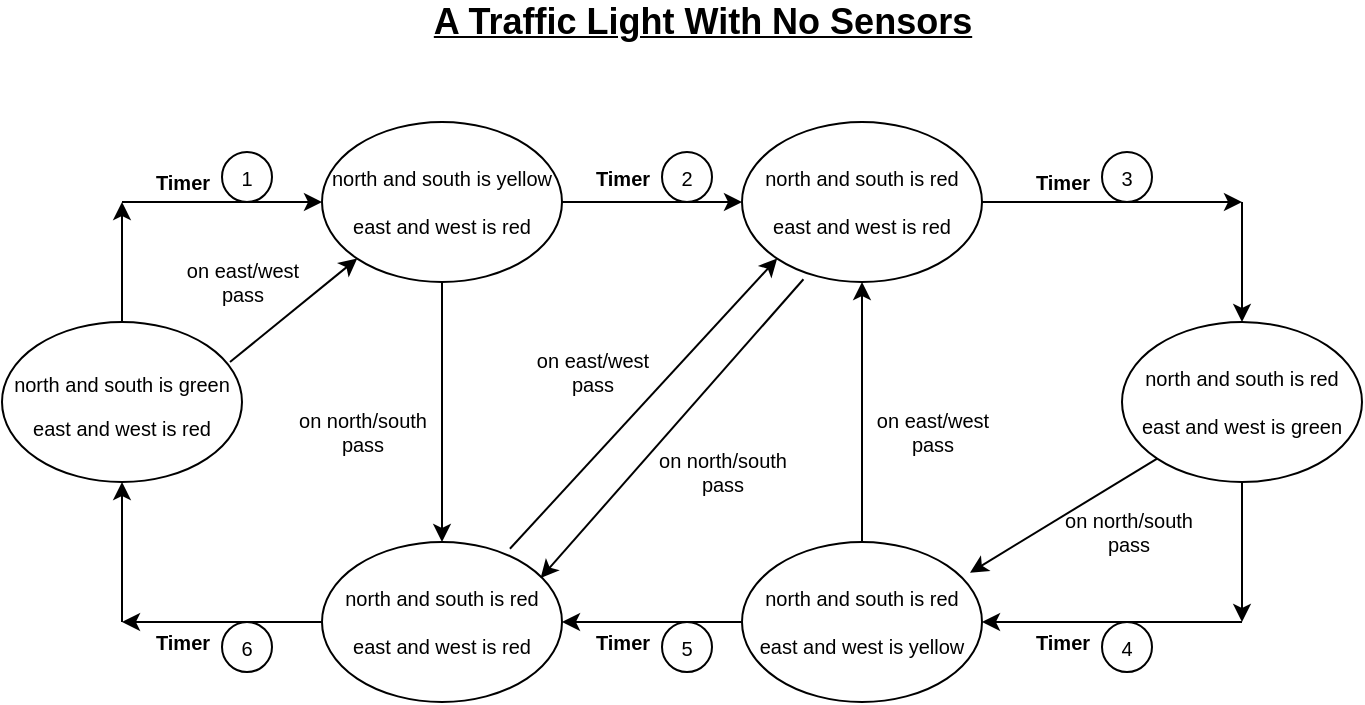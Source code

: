 <mxfile version="17.4.6" type="github">
  <diagram id="FeiwYfr4Wlo4jRZ_Yl8j" name="Page-1">
    <mxGraphModel dx="782" dy="436" grid="1" gridSize="10" guides="1" tooltips="1" connect="1" arrows="1" fold="1" page="1" pageScale="1" pageWidth="850" pageHeight="1100" math="0" shadow="0">
      <root>
        <mxCell id="0" />
        <mxCell id="1" parent="0" />
        <mxCell id="JngZ-TWqMBHg95M7geXb-1" value="&lt;b&gt;&lt;u&gt;&lt;font style=&quot;font-size: 18px&quot;&gt;A Traffic Light With No Sensors&lt;/font&gt;&lt;/u&gt;&lt;/b&gt;" style="text;html=1;align=center;verticalAlign=middle;resizable=0;points=[];autosize=1;strokeColor=none;fillColor=none;" parent="1" vertex="1">
          <mxGeometry x="260" y="60" width="280" height="20" as="geometry" />
        </mxCell>
        <mxCell id="JngZ-TWqMBHg95M7geXb-2" value="&lt;font style=&quot;font-size: 10px&quot;&gt;north and south is green&lt;br&gt;east and west is red&lt;br&gt;&lt;/font&gt;" style="ellipse;whiteSpace=wrap;html=1;fontSize=18;" parent="1" vertex="1">
          <mxGeometry x="50" y="220" width="120" height="80" as="geometry" />
        </mxCell>
        <mxCell id="JngZ-TWqMBHg95M7geXb-12" style="edgeStyle=orthogonalEdgeStyle;rounded=0;orthogonalLoop=1;jettySize=auto;html=1;entryX=0;entryY=0.5;entryDx=0;entryDy=0;fontSize=10;" parent="1" source="JngZ-TWqMBHg95M7geXb-3" target="JngZ-TWqMBHg95M7geXb-4" edge="1">
          <mxGeometry relative="1" as="geometry" />
        </mxCell>
        <mxCell id="JngZ-TWqMBHg95M7geXb-3" value="north and south is yellow&lt;br&gt;&lt;br&gt;east and west is red" style="ellipse;whiteSpace=wrap;html=1;fontSize=10;" parent="1" vertex="1">
          <mxGeometry x="210" y="120" width="120" height="80" as="geometry" />
        </mxCell>
        <mxCell id="JngZ-TWqMBHg95M7geXb-4" value="north and south is red&lt;br&gt;&lt;br&gt;east and west is red" style="ellipse;whiteSpace=wrap;html=1;fontSize=10;" parent="1" vertex="1">
          <mxGeometry x="420" y="120" width="120" height="80" as="geometry" />
        </mxCell>
        <mxCell id="JngZ-TWqMBHg95M7geXb-5" value="north and south is red&lt;br&gt;&lt;br&gt;east and west is green" style="ellipse;whiteSpace=wrap;html=1;fontSize=10;" parent="1" vertex="1">
          <mxGeometry x="610" y="220" width="120" height="80" as="geometry" />
        </mxCell>
        <mxCell id="JngZ-TWqMBHg95M7geXb-6" value="north and south is red&lt;br&gt;&lt;br&gt;east and west is red" style="ellipse;whiteSpace=wrap;html=1;fontSize=10;" parent="1" vertex="1">
          <mxGeometry x="210" y="330" width="120" height="80" as="geometry" />
        </mxCell>
        <mxCell id="JngZ-TWqMBHg95M7geXb-13" style="edgeStyle=orthogonalEdgeStyle;rounded=0;orthogonalLoop=1;jettySize=auto;html=1;entryX=1;entryY=0.5;entryDx=0;entryDy=0;fontSize=10;" parent="1" source="JngZ-TWqMBHg95M7geXb-7" target="JngZ-TWqMBHg95M7geXb-6" edge="1">
          <mxGeometry relative="1" as="geometry" />
        </mxCell>
        <mxCell id="JngZ-TWqMBHg95M7geXb-7" value="north and south is red&lt;br&gt;&lt;br&gt;east and west is yellow" style="ellipse;whiteSpace=wrap;html=1;fontSize=10;" parent="1" vertex="1">
          <mxGeometry x="420" y="330" width="120" height="80" as="geometry" />
        </mxCell>
        <mxCell id="JngZ-TWqMBHg95M7geXb-10" value="" style="endArrow=classic;html=1;rounded=0;fontSize=10;exitX=0.5;exitY=0;exitDx=0;exitDy=0;" parent="1" source="JngZ-TWqMBHg95M7geXb-2" edge="1">
          <mxGeometry width="50" height="50" relative="1" as="geometry">
            <mxPoint x="380" y="220" as="sourcePoint" />
            <mxPoint x="110" y="160" as="targetPoint" />
          </mxGeometry>
        </mxCell>
        <mxCell id="JngZ-TWqMBHg95M7geXb-11" value="" style="endArrow=classic;html=1;rounded=0;fontSize=10;" parent="1" edge="1">
          <mxGeometry width="50" height="50" relative="1" as="geometry">
            <mxPoint x="110" y="160" as="sourcePoint" />
            <mxPoint x="210" y="160" as="targetPoint" />
          </mxGeometry>
        </mxCell>
        <mxCell id="JngZ-TWqMBHg95M7geXb-14" value="" style="endArrow=classic;html=1;rounded=0;fontSize=10;exitX=1;exitY=0.5;exitDx=0;exitDy=0;" parent="1" source="JngZ-TWqMBHg95M7geXb-4" edge="1">
          <mxGeometry width="50" height="50" relative="1" as="geometry">
            <mxPoint x="380" y="220" as="sourcePoint" />
            <mxPoint x="670" y="160" as="targetPoint" />
          </mxGeometry>
        </mxCell>
        <mxCell id="JngZ-TWqMBHg95M7geXb-15" value="" style="endArrow=classic;html=1;rounded=0;fontSize=10;entryX=0.5;entryY=0;entryDx=0;entryDy=0;" parent="1" target="JngZ-TWqMBHg95M7geXb-5" edge="1">
          <mxGeometry width="50" height="50" relative="1" as="geometry">
            <mxPoint x="670" y="160" as="sourcePoint" />
            <mxPoint x="430" y="170" as="targetPoint" />
          </mxGeometry>
        </mxCell>
        <mxCell id="JngZ-TWqMBHg95M7geXb-16" value="" style="endArrow=classic;html=1;rounded=0;fontSize=10;exitX=0.5;exitY=1;exitDx=0;exitDy=0;" parent="1" source="JngZ-TWqMBHg95M7geXb-5" edge="1">
          <mxGeometry width="50" height="50" relative="1" as="geometry">
            <mxPoint x="380" y="220" as="sourcePoint" />
            <mxPoint x="670" y="370" as="targetPoint" />
          </mxGeometry>
        </mxCell>
        <mxCell id="JngZ-TWqMBHg95M7geXb-17" value="" style="endArrow=classic;html=1;rounded=0;fontSize=10;entryX=1;entryY=0.5;entryDx=0;entryDy=0;" parent="1" target="JngZ-TWqMBHg95M7geXb-7" edge="1">
          <mxGeometry width="50" height="50" relative="1" as="geometry">
            <mxPoint x="670" y="370" as="sourcePoint" />
            <mxPoint x="430" y="170" as="targetPoint" />
          </mxGeometry>
        </mxCell>
        <mxCell id="JngZ-TWqMBHg95M7geXb-18" value="" style="endArrow=classic;html=1;rounded=0;fontSize=10;exitX=0;exitY=0.5;exitDx=0;exitDy=0;" parent="1" source="JngZ-TWqMBHg95M7geXb-6" edge="1">
          <mxGeometry width="50" height="50" relative="1" as="geometry">
            <mxPoint x="380" y="220" as="sourcePoint" />
            <mxPoint x="110" y="370" as="targetPoint" />
          </mxGeometry>
        </mxCell>
        <mxCell id="JngZ-TWqMBHg95M7geXb-19" value="" style="endArrow=classic;html=1;rounded=0;fontSize=10;entryX=0.5;entryY=1;entryDx=0;entryDy=0;" parent="1" target="JngZ-TWqMBHg95M7geXb-2" edge="1">
          <mxGeometry width="50" height="50" relative="1" as="geometry">
            <mxPoint x="110" y="370" as="sourcePoint" />
            <mxPoint x="430" y="170" as="targetPoint" />
          </mxGeometry>
        </mxCell>
        <mxCell id="JngZ-TWqMBHg95M7geXb-20" value="&lt;b&gt;Timer&lt;/b&gt;" style="text;html=1;align=center;verticalAlign=middle;resizable=0;points=[];autosize=1;strokeColor=none;fillColor=none;fontSize=10;" parent="1" vertex="1">
          <mxGeometry x="120" y="140" width="40" height="20" as="geometry" />
        </mxCell>
        <mxCell id="JngZ-TWqMBHg95M7geXb-21" value="1" style="ellipse;whiteSpace=wrap;html=1;aspect=fixed;fontSize=10;" parent="1" vertex="1">
          <mxGeometry x="160" y="135" width="25" height="25" as="geometry" />
        </mxCell>
        <mxCell id="JngZ-TWqMBHg95M7geXb-24" value="&lt;b&gt;Timer&lt;/b&gt;" style="text;html=1;align=center;verticalAlign=middle;resizable=0;points=[];autosize=1;strokeColor=none;fillColor=none;fontSize=10;" parent="1" vertex="1">
          <mxGeometry x="560" y="140" width="40" height="20" as="geometry" />
        </mxCell>
        <mxCell id="JngZ-TWqMBHg95M7geXb-25" value="3" style="ellipse;whiteSpace=wrap;html=1;aspect=fixed;fontSize=10;" parent="1" vertex="1">
          <mxGeometry x="600" y="135" width="25" height="25" as="geometry" />
        </mxCell>
        <mxCell id="JngZ-TWqMBHg95M7geXb-26" value="&lt;b&gt;Timer&lt;/b&gt;" style="text;html=1;align=center;verticalAlign=middle;resizable=0;points=[];autosize=1;strokeColor=none;fillColor=none;fontSize=10;" parent="1" vertex="1">
          <mxGeometry x="560" y="370" width="40" height="20" as="geometry" />
        </mxCell>
        <mxCell id="JngZ-TWqMBHg95M7geXb-27" value="4" style="ellipse;whiteSpace=wrap;html=1;aspect=fixed;fontSize=10;" parent="1" vertex="1">
          <mxGeometry x="600" y="370" width="25" height="25" as="geometry" />
        </mxCell>
        <mxCell id="JngZ-TWqMBHg95M7geXb-28" value="&lt;b&gt;Timer&lt;/b&gt;" style="text;html=1;align=center;verticalAlign=middle;resizable=0;points=[];autosize=1;strokeColor=none;fillColor=none;fontSize=10;" parent="1" vertex="1">
          <mxGeometry x="340" y="370" width="40" height="20" as="geometry" />
        </mxCell>
        <mxCell id="JngZ-TWqMBHg95M7geXb-29" value="5" style="ellipse;whiteSpace=wrap;html=1;aspect=fixed;fontSize=10;" parent="1" vertex="1">
          <mxGeometry x="380" y="370" width="25" height="25" as="geometry" />
        </mxCell>
        <mxCell id="JngZ-TWqMBHg95M7geXb-30" value="&lt;b&gt;Timer&lt;/b&gt;" style="text;html=1;align=center;verticalAlign=middle;resizable=0;points=[];autosize=1;strokeColor=none;fillColor=none;fontSize=10;" parent="1" vertex="1">
          <mxGeometry x="120" y="370" width="40" height="20" as="geometry" />
        </mxCell>
        <mxCell id="JngZ-TWqMBHg95M7geXb-31" value="6" style="ellipse;whiteSpace=wrap;html=1;aspect=fixed;fontSize=10;" parent="1" vertex="1">
          <mxGeometry x="160" y="370" width="25" height="25" as="geometry" />
        </mxCell>
        <mxCell id="JngZ-TWqMBHg95M7geXb-32" value="&lt;b&gt;Timer&lt;/b&gt;" style="text;html=1;align=center;verticalAlign=middle;resizable=0;points=[];autosize=1;strokeColor=none;fillColor=none;fontSize=10;" parent="1" vertex="1">
          <mxGeometry x="340" y="137.5" width="40" height="20" as="geometry" />
        </mxCell>
        <mxCell id="JngZ-TWqMBHg95M7geXb-33" value="2" style="ellipse;whiteSpace=wrap;html=1;aspect=fixed;fontSize=10;" parent="1" vertex="1">
          <mxGeometry x="380" y="135" width="25" height="25" as="geometry" />
        </mxCell>
        <mxCell id="JngZ-TWqMBHg95M7geXb-34" value="" style="endArrow=classic;html=1;rounded=0;fontSize=10;exitX=0.95;exitY=0.25;exitDx=0;exitDy=0;exitPerimeter=0;entryX=0;entryY=1;entryDx=0;entryDy=0;" parent="1" source="JngZ-TWqMBHg95M7geXb-2" target="JngZ-TWqMBHg95M7geXb-3" edge="1">
          <mxGeometry width="50" height="50" relative="1" as="geometry">
            <mxPoint x="380" y="320" as="sourcePoint" />
            <mxPoint x="430" y="270" as="targetPoint" />
          </mxGeometry>
        </mxCell>
        <mxCell id="JngZ-TWqMBHg95M7geXb-35" value="on east/west &lt;br&gt;pass" style="text;html=1;align=center;verticalAlign=middle;resizable=0;points=[];autosize=1;strokeColor=none;fillColor=none;fontSize=10;" parent="1" vertex="1">
          <mxGeometry x="135" y="185" width="70" height="30" as="geometry" />
        </mxCell>
        <mxCell id="JngZ-TWqMBHg95M7geXb-37" value="" style="endArrow=classic;html=1;rounded=0;fontSize=10;exitX=0.5;exitY=1;exitDx=0;exitDy=0;entryX=0.5;entryY=0;entryDx=0;entryDy=0;" parent="1" source="JngZ-TWqMBHg95M7geXb-3" target="JngZ-TWqMBHg95M7geXb-6" edge="1">
          <mxGeometry width="50" height="50" relative="1" as="geometry">
            <mxPoint x="380" y="310" as="sourcePoint" />
            <mxPoint x="430" y="260" as="targetPoint" />
          </mxGeometry>
        </mxCell>
        <mxCell id="JngZ-TWqMBHg95M7geXb-38" value="on north/south&lt;br&gt;pass" style="text;html=1;align=center;verticalAlign=middle;resizable=0;points=[];autosize=1;strokeColor=none;fillColor=none;fontSize=10;" parent="1" vertex="1">
          <mxGeometry x="190" y="260" width="80" height="30" as="geometry" />
        </mxCell>
        <mxCell id="JngZ-TWqMBHg95M7geXb-39" value="" style="endArrow=classic;html=1;rounded=0;fontSize=10;entryX=0;entryY=1;entryDx=0;entryDy=0;exitX=0.783;exitY=0.042;exitDx=0;exitDy=0;exitPerimeter=0;" parent="1" source="JngZ-TWqMBHg95M7geXb-6" target="JngZ-TWqMBHg95M7geXb-4" edge="1">
          <mxGeometry width="50" height="50" relative="1" as="geometry">
            <mxPoint x="300" y="340" as="sourcePoint" />
            <mxPoint x="430" y="260" as="targetPoint" />
          </mxGeometry>
        </mxCell>
        <mxCell id="JngZ-TWqMBHg95M7geXb-40" value="" style="endArrow=classic;html=1;rounded=0;fontSize=10;exitX=0.256;exitY=0.983;exitDx=0;exitDy=0;exitPerimeter=0;entryX=0.911;entryY=0.225;entryDx=0;entryDy=0;entryPerimeter=0;" parent="1" source="JngZ-TWqMBHg95M7geXb-4" target="JngZ-TWqMBHg95M7geXb-6" edge="1">
          <mxGeometry width="50" height="50" relative="1" as="geometry">
            <mxPoint x="380" y="310" as="sourcePoint" />
            <mxPoint x="430" y="260" as="targetPoint" />
          </mxGeometry>
        </mxCell>
        <mxCell id="JngZ-TWqMBHg95M7geXb-41" value="on east/west&lt;br&gt;pass" style="text;html=1;align=center;verticalAlign=middle;resizable=0;points=[];autosize=1;strokeColor=none;fillColor=none;fontSize=10;" parent="1" vertex="1">
          <mxGeometry x="310" y="230" width="70" height="30" as="geometry" />
        </mxCell>
        <mxCell id="JngZ-TWqMBHg95M7geXb-42" value="on north/south&lt;br&gt;pass" style="text;html=1;align=center;verticalAlign=middle;resizable=0;points=[];autosize=1;strokeColor=none;fillColor=none;fontSize=10;" parent="1" vertex="1">
          <mxGeometry x="370" y="280" width="80" height="30" as="geometry" />
        </mxCell>
        <mxCell id="JngZ-TWqMBHg95M7geXb-43" value="" style="endArrow=classic;html=1;rounded=0;fontSize=10;exitX=0.5;exitY=0;exitDx=0;exitDy=0;entryX=0.5;entryY=1;entryDx=0;entryDy=0;" parent="1" source="JngZ-TWqMBHg95M7geXb-7" target="JngZ-TWqMBHg95M7geXb-4" edge="1">
          <mxGeometry width="50" height="50" relative="1" as="geometry">
            <mxPoint x="380" y="290" as="sourcePoint" />
            <mxPoint x="430" y="240" as="targetPoint" />
          </mxGeometry>
        </mxCell>
        <mxCell id="JngZ-TWqMBHg95M7geXb-44" value="on east/west&lt;br&gt;pass" style="text;html=1;align=center;verticalAlign=middle;resizable=0;points=[];autosize=1;strokeColor=none;fillColor=none;fontSize=10;" parent="1" vertex="1">
          <mxGeometry x="480" y="260" width="70" height="30" as="geometry" />
        </mxCell>
        <mxCell id="JngZ-TWqMBHg95M7geXb-45" value="" style="endArrow=classic;html=1;rounded=0;fontSize=10;exitX=0;exitY=1;exitDx=0;exitDy=0;entryX=0.95;entryY=0.192;entryDx=0;entryDy=0;entryPerimeter=0;" parent="1" source="JngZ-TWqMBHg95M7geXb-5" target="JngZ-TWqMBHg95M7geXb-7" edge="1">
          <mxGeometry width="50" height="50" relative="1" as="geometry">
            <mxPoint x="380" y="290" as="sourcePoint" />
            <mxPoint x="430" y="240" as="targetPoint" />
          </mxGeometry>
        </mxCell>
        <mxCell id="JngZ-TWqMBHg95M7geXb-46" value="on north/south&lt;br&gt;pass" style="text;html=1;align=center;verticalAlign=middle;resizable=0;points=[];autosize=1;strokeColor=none;fillColor=none;fontSize=10;" parent="1" vertex="1">
          <mxGeometry x="572.5" y="310" width="80" height="30" as="geometry" />
        </mxCell>
      </root>
    </mxGraphModel>
  </diagram>
</mxfile>
